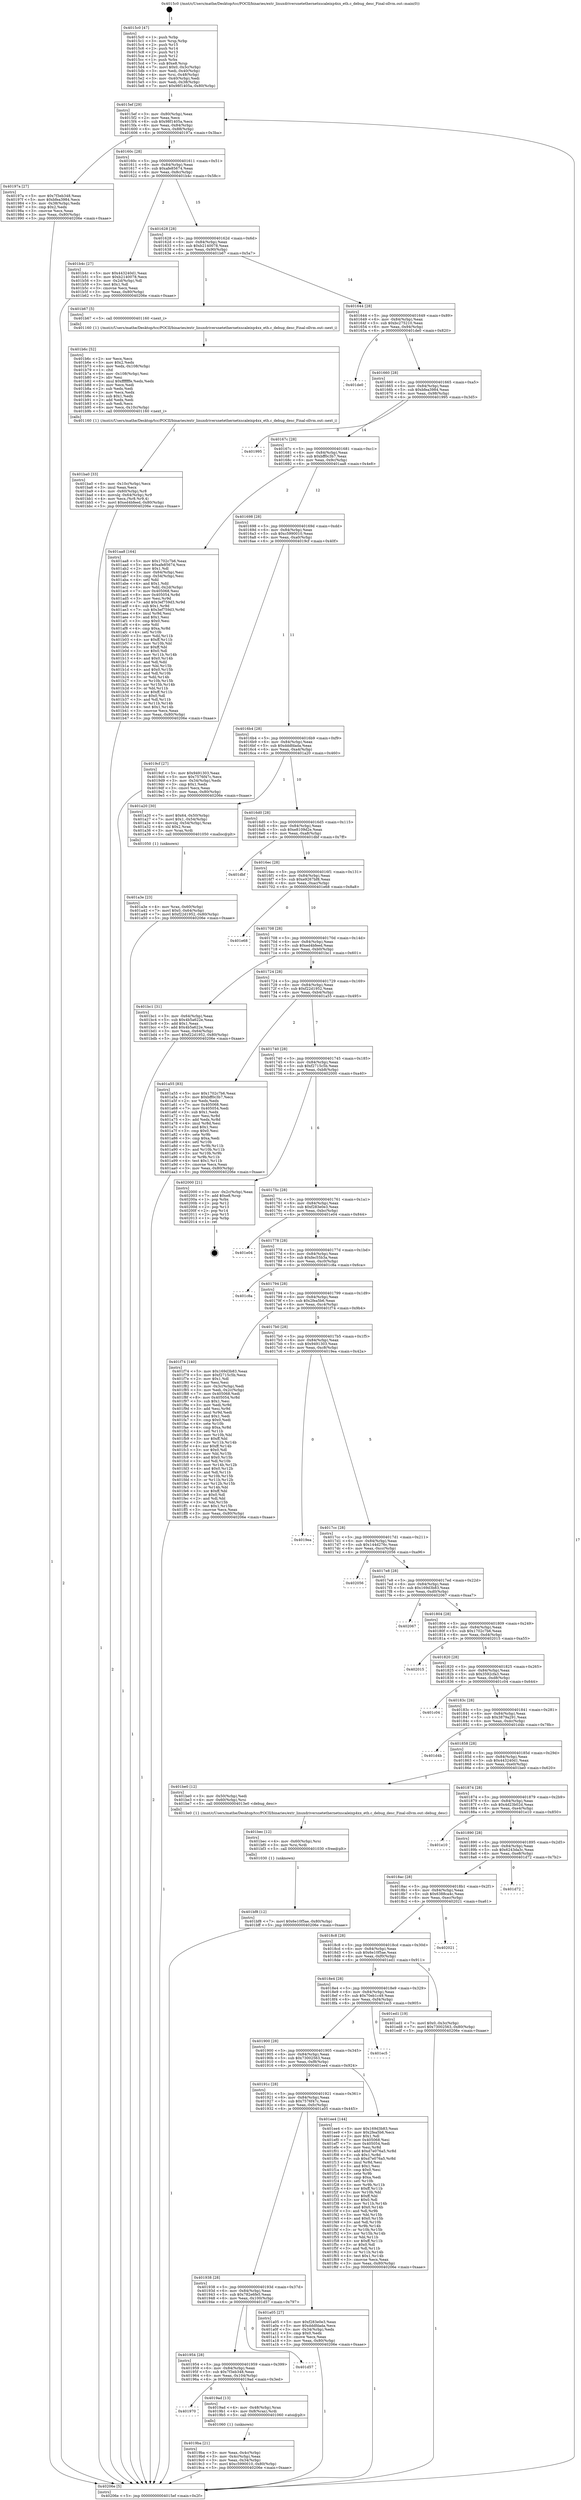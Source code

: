 digraph "0x4015c0" {
  label = "0x4015c0 (/mnt/c/Users/mathe/Desktop/tcc/POCII/binaries/extr_linuxdriversnetethernetxscaleixp4xx_eth.c_debug_desc_Final-ollvm.out::main(0))"
  labelloc = "t"
  node[shape=record]

  Entry [label="",width=0.3,height=0.3,shape=circle,fillcolor=black,style=filled]
  "0x4015ef" [label="{
     0x4015ef [29]\l
     | [instrs]\l
     &nbsp;&nbsp;0x4015ef \<+3\>: mov -0x80(%rbp),%eax\l
     &nbsp;&nbsp;0x4015f2 \<+2\>: mov %eax,%ecx\l
     &nbsp;&nbsp;0x4015f4 \<+6\>: sub $0x98f1405a,%ecx\l
     &nbsp;&nbsp;0x4015fa \<+6\>: mov %eax,-0x84(%rbp)\l
     &nbsp;&nbsp;0x401600 \<+6\>: mov %ecx,-0x88(%rbp)\l
     &nbsp;&nbsp;0x401606 \<+6\>: je 000000000040197a \<main+0x3ba\>\l
  }"]
  "0x40197a" [label="{
     0x40197a [27]\l
     | [instrs]\l
     &nbsp;&nbsp;0x40197a \<+5\>: mov $0x7f3eb348,%eax\l
     &nbsp;&nbsp;0x40197f \<+5\>: mov $0xbfea3984,%ecx\l
     &nbsp;&nbsp;0x401984 \<+3\>: mov -0x38(%rbp),%edx\l
     &nbsp;&nbsp;0x401987 \<+3\>: cmp $0x2,%edx\l
     &nbsp;&nbsp;0x40198a \<+3\>: cmovne %ecx,%eax\l
     &nbsp;&nbsp;0x40198d \<+3\>: mov %eax,-0x80(%rbp)\l
     &nbsp;&nbsp;0x401990 \<+5\>: jmp 000000000040206e \<main+0xaae\>\l
  }"]
  "0x40160c" [label="{
     0x40160c [28]\l
     | [instrs]\l
     &nbsp;&nbsp;0x40160c \<+5\>: jmp 0000000000401611 \<main+0x51\>\l
     &nbsp;&nbsp;0x401611 \<+6\>: mov -0x84(%rbp),%eax\l
     &nbsp;&nbsp;0x401617 \<+5\>: sub $0xafe85674,%eax\l
     &nbsp;&nbsp;0x40161c \<+6\>: mov %eax,-0x8c(%rbp)\l
     &nbsp;&nbsp;0x401622 \<+6\>: je 0000000000401b4c \<main+0x58c\>\l
  }"]
  "0x40206e" [label="{
     0x40206e [5]\l
     | [instrs]\l
     &nbsp;&nbsp;0x40206e \<+5\>: jmp 00000000004015ef \<main+0x2f\>\l
  }"]
  "0x4015c0" [label="{
     0x4015c0 [47]\l
     | [instrs]\l
     &nbsp;&nbsp;0x4015c0 \<+1\>: push %rbp\l
     &nbsp;&nbsp;0x4015c1 \<+3\>: mov %rsp,%rbp\l
     &nbsp;&nbsp;0x4015c4 \<+2\>: push %r15\l
     &nbsp;&nbsp;0x4015c6 \<+2\>: push %r14\l
     &nbsp;&nbsp;0x4015c8 \<+2\>: push %r13\l
     &nbsp;&nbsp;0x4015ca \<+2\>: push %r12\l
     &nbsp;&nbsp;0x4015cc \<+1\>: push %rbx\l
     &nbsp;&nbsp;0x4015cd \<+7\>: sub $0xe8,%rsp\l
     &nbsp;&nbsp;0x4015d4 \<+7\>: movl $0x0,-0x3c(%rbp)\l
     &nbsp;&nbsp;0x4015db \<+3\>: mov %edi,-0x40(%rbp)\l
     &nbsp;&nbsp;0x4015de \<+4\>: mov %rsi,-0x48(%rbp)\l
     &nbsp;&nbsp;0x4015e2 \<+3\>: mov -0x40(%rbp),%edi\l
     &nbsp;&nbsp;0x4015e5 \<+3\>: mov %edi,-0x38(%rbp)\l
     &nbsp;&nbsp;0x4015e8 \<+7\>: movl $0x98f1405a,-0x80(%rbp)\l
  }"]
  Exit [label="",width=0.3,height=0.3,shape=circle,fillcolor=black,style=filled,peripheries=2]
  "0x401b4c" [label="{
     0x401b4c [27]\l
     | [instrs]\l
     &nbsp;&nbsp;0x401b4c \<+5\>: mov $0x443240d1,%eax\l
     &nbsp;&nbsp;0x401b51 \<+5\>: mov $0xb2140078,%ecx\l
     &nbsp;&nbsp;0x401b56 \<+3\>: mov -0x2d(%rbp),%dl\l
     &nbsp;&nbsp;0x401b59 \<+3\>: test $0x1,%dl\l
     &nbsp;&nbsp;0x401b5c \<+3\>: cmovne %ecx,%eax\l
     &nbsp;&nbsp;0x401b5f \<+3\>: mov %eax,-0x80(%rbp)\l
     &nbsp;&nbsp;0x401b62 \<+5\>: jmp 000000000040206e \<main+0xaae\>\l
  }"]
  "0x401628" [label="{
     0x401628 [28]\l
     | [instrs]\l
     &nbsp;&nbsp;0x401628 \<+5\>: jmp 000000000040162d \<main+0x6d\>\l
     &nbsp;&nbsp;0x40162d \<+6\>: mov -0x84(%rbp),%eax\l
     &nbsp;&nbsp;0x401633 \<+5\>: sub $0xb2140078,%eax\l
     &nbsp;&nbsp;0x401638 \<+6\>: mov %eax,-0x90(%rbp)\l
     &nbsp;&nbsp;0x40163e \<+6\>: je 0000000000401b67 \<main+0x5a7\>\l
  }"]
  "0x401bf8" [label="{
     0x401bf8 [12]\l
     | [instrs]\l
     &nbsp;&nbsp;0x401bf8 \<+7\>: movl $0x6e10f5ae,-0x80(%rbp)\l
     &nbsp;&nbsp;0x401bff \<+5\>: jmp 000000000040206e \<main+0xaae\>\l
  }"]
  "0x401b67" [label="{
     0x401b67 [5]\l
     | [instrs]\l
     &nbsp;&nbsp;0x401b67 \<+5\>: call 0000000000401160 \<next_i\>\l
     | [calls]\l
     &nbsp;&nbsp;0x401160 \{1\} (/mnt/c/Users/mathe/Desktop/tcc/POCII/binaries/extr_linuxdriversnetethernetxscaleixp4xx_eth.c_debug_desc_Final-ollvm.out::next_i)\l
  }"]
  "0x401644" [label="{
     0x401644 [28]\l
     | [instrs]\l
     &nbsp;&nbsp;0x401644 \<+5\>: jmp 0000000000401649 \<main+0x89\>\l
     &nbsp;&nbsp;0x401649 \<+6\>: mov -0x84(%rbp),%eax\l
     &nbsp;&nbsp;0x40164f \<+5\>: sub $0xbc275210,%eax\l
     &nbsp;&nbsp;0x401654 \<+6\>: mov %eax,-0x94(%rbp)\l
     &nbsp;&nbsp;0x40165a \<+6\>: je 0000000000401de0 \<main+0x820\>\l
  }"]
  "0x401bec" [label="{
     0x401bec [12]\l
     | [instrs]\l
     &nbsp;&nbsp;0x401bec \<+4\>: mov -0x60(%rbp),%rsi\l
     &nbsp;&nbsp;0x401bf0 \<+3\>: mov %rsi,%rdi\l
     &nbsp;&nbsp;0x401bf3 \<+5\>: call 0000000000401030 \<free@plt\>\l
     | [calls]\l
     &nbsp;&nbsp;0x401030 \{1\} (unknown)\l
  }"]
  "0x401de0" [label="{
     0x401de0\l
  }", style=dashed]
  "0x401660" [label="{
     0x401660 [28]\l
     | [instrs]\l
     &nbsp;&nbsp;0x401660 \<+5\>: jmp 0000000000401665 \<main+0xa5\>\l
     &nbsp;&nbsp;0x401665 \<+6\>: mov -0x84(%rbp),%eax\l
     &nbsp;&nbsp;0x40166b \<+5\>: sub $0xbfea3984,%eax\l
     &nbsp;&nbsp;0x401670 \<+6\>: mov %eax,-0x98(%rbp)\l
     &nbsp;&nbsp;0x401676 \<+6\>: je 0000000000401995 \<main+0x3d5\>\l
  }"]
  "0x401ba0" [label="{
     0x401ba0 [33]\l
     | [instrs]\l
     &nbsp;&nbsp;0x401ba0 \<+6\>: mov -0x10c(%rbp),%ecx\l
     &nbsp;&nbsp;0x401ba6 \<+3\>: imul %eax,%ecx\l
     &nbsp;&nbsp;0x401ba9 \<+4\>: mov -0x60(%rbp),%r8\l
     &nbsp;&nbsp;0x401bad \<+4\>: movslq -0x64(%rbp),%r9\l
     &nbsp;&nbsp;0x401bb1 \<+4\>: mov %ecx,(%r8,%r9,4)\l
     &nbsp;&nbsp;0x401bb5 \<+7\>: movl $0xed4bfeed,-0x80(%rbp)\l
     &nbsp;&nbsp;0x401bbc \<+5\>: jmp 000000000040206e \<main+0xaae\>\l
  }"]
  "0x401995" [label="{
     0x401995\l
  }", style=dashed]
  "0x40167c" [label="{
     0x40167c [28]\l
     | [instrs]\l
     &nbsp;&nbsp;0x40167c \<+5\>: jmp 0000000000401681 \<main+0xc1\>\l
     &nbsp;&nbsp;0x401681 \<+6\>: mov -0x84(%rbp),%eax\l
     &nbsp;&nbsp;0x401687 \<+5\>: sub $0xbff0c3b7,%eax\l
     &nbsp;&nbsp;0x40168c \<+6\>: mov %eax,-0x9c(%rbp)\l
     &nbsp;&nbsp;0x401692 \<+6\>: je 0000000000401aa8 \<main+0x4e8\>\l
  }"]
  "0x401b6c" [label="{
     0x401b6c [52]\l
     | [instrs]\l
     &nbsp;&nbsp;0x401b6c \<+2\>: xor %ecx,%ecx\l
     &nbsp;&nbsp;0x401b6e \<+5\>: mov $0x2,%edx\l
     &nbsp;&nbsp;0x401b73 \<+6\>: mov %edx,-0x108(%rbp)\l
     &nbsp;&nbsp;0x401b79 \<+1\>: cltd\l
     &nbsp;&nbsp;0x401b7a \<+6\>: mov -0x108(%rbp),%esi\l
     &nbsp;&nbsp;0x401b80 \<+2\>: idiv %esi\l
     &nbsp;&nbsp;0x401b82 \<+6\>: imul $0xfffffffe,%edx,%edx\l
     &nbsp;&nbsp;0x401b88 \<+2\>: mov %ecx,%edi\l
     &nbsp;&nbsp;0x401b8a \<+2\>: sub %edx,%edi\l
     &nbsp;&nbsp;0x401b8c \<+2\>: mov %ecx,%edx\l
     &nbsp;&nbsp;0x401b8e \<+3\>: sub $0x1,%edx\l
     &nbsp;&nbsp;0x401b91 \<+2\>: add %edx,%edi\l
     &nbsp;&nbsp;0x401b93 \<+2\>: sub %edi,%ecx\l
     &nbsp;&nbsp;0x401b95 \<+6\>: mov %ecx,-0x10c(%rbp)\l
     &nbsp;&nbsp;0x401b9b \<+5\>: call 0000000000401160 \<next_i\>\l
     | [calls]\l
     &nbsp;&nbsp;0x401160 \{1\} (/mnt/c/Users/mathe/Desktop/tcc/POCII/binaries/extr_linuxdriversnetethernetxscaleixp4xx_eth.c_debug_desc_Final-ollvm.out::next_i)\l
  }"]
  "0x401aa8" [label="{
     0x401aa8 [164]\l
     | [instrs]\l
     &nbsp;&nbsp;0x401aa8 \<+5\>: mov $0x1702c7b6,%eax\l
     &nbsp;&nbsp;0x401aad \<+5\>: mov $0xafe85674,%ecx\l
     &nbsp;&nbsp;0x401ab2 \<+2\>: mov $0x1,%dl\l
     &nbsp;&nbsp;0x401ab4 \<+3\>: mov -0x64(%rbp),%esi\l
     &nbsp;&nbsp;0x401ab7 \<+3\>: cmp -0x54(%rbp),%esi\l
     &nbsp;&nbsp;0x401aba \<+4\>: setl %dil\l
     &nbsp;&nbsp;0x401abe \<+4\>: and $0x1,%dil\l
     &nbsp;&nbsp;0x401ac2 \<+4\>: mov %dil,-0x2d(%rbp)\l
     &nbsp;&nbsp;0x401ac6 \<+7\>: mov 0x405068,%esi\l
     &nbsp;&nbsp;0x401acd \<+8\>: mov 0x405054,%r8d\l
     &nbsp;&nbsp;0x401ad5 \<+3\>: mov %esi,%r9d\l
     &nbsp;&nbsp;0x401ad8 \<+7\>: add $0x3ef759d3,%r9d\l
     &nbsp;&nbsp;0x401adf \<+4\>: sub $0x1,%r9d\l
     &nbsp;&nbsp;0x401ae3 \<+7\>: sub $0x3ef759d3,%r9d\l
     &nbsp;&nbsp;0x401aea \<+4\>: imul %r9d,%esi\l
     &nbsp;&nbsp;0x401aee \<+3\>: and $0x1,%esi\l
     &nbsp;&nbsp;0x401af1 \<+3\>: cmp $0x0,%esi\l
     &nbsp;&nbsp;0x401af4 \<+4\>: sete %dil\l
     &nbsp;&nbsp;0x401af8 \<+4\>: cmp $0xa,%r8d\l
     &nbsp;&nbsp;0x401afc \<+4\>: setl %r10b\l
     &nbsp;&nbsp;0x401b00 \<+3\>: mov %dil,%r11b\l
     &nbsp;&nbsp;0x401b03 \<+4\>: xor $0xff,%r11b\l
     &nbsp;&nbsp;0x401b07 \<+3\>: mov %r10b,%bl\l
     &nbsp;&nbsp;0x401b0a \<+3\>: xor $0xff,%bl\l
     &nbsp;&nbsp;0x401b0d \<+3\>: xor $0x0,%dl\l
     &nbsp;&nbsp;0x401b10 \<+3\>: mov %r11b,%r14b\l
     &nbsp;&nbsp;0x401b13 \<+4\>: and $0x0,%r14b\l
     &nbsp;&nbsp;0x401b17 \<+3\>: and %dl,%dil\l
     &nbsp;&nbsp;0x401b1a \<+3\>: mov %bl,%r15b\l
     &nbsp;&nbsp;0x401b1d \<+4\>: and $0x0,%r15b\l
     &nbsp;&nbsp;0x401b21 \<+3\>: and %dl,%r10b\l
     &nbsp;&nbsp;0x401b24 \<+3\>: or %dil,%r14b\l
     &nbsp;&nbsp;0x401b27 \<+3\>: or %r10b,%r15b\l
     &nbsp;&nbsp;0x401b2a \<+3\>: xor %r15b,%r14b\l
     &nbsp;&nbsp;0x401b2d \<+3\>: or %bl,%r11b\l
     &nbsp;&nbsp;0x401b30 \<+4\>: xor $0xff,%r11b\l
     &nbsp;&nbsp;0x401b34 \<+3\>: or $0x0,%dl\l
     &nbsp;&nbsp;0x401b37 \<+3\>: and %dl,%r11b\l
     &nbsp;&nbsp;0x401b3a \<+3\>: or %r11b,%r14b\l
     &nbsp;&nbsp;0x401b3d \<+4\>: test $0x1,%r14b\l
     &nbsp;&nbsp;0x401b41 \<+3\>: cmovne %ecx,%eax\l
     &nbsp;&nbsp;0x401b44 \<+3\>: mov %eax,-0x80(%rbp)\l
     &nbsp;&nbsp;0x401b47 \<+5\>: jmp 000000000040206e \<main+0xaae\>\l
  }"]
  "0x401698" [label="{
     0x401698 [28]\l
     | [instrs]\l
     &nbsp;&nbsp;0x401698 \<+5\>: jmp 000000000040169d \<main+0xdd\>\l
     &nbsp;&nbsp;0x40169d \<+6\>: mov -0x84(%rbp),%eax\l
     &nbsp;&nbsp;0x4016a3 \<+5\>: sub $0xc5990010,%eax\l
     &nbsp;&nbsp;0x4016a8 \<+6\>: mov %eax,-0xa0(%rbp)\l
     &nbsp;&nbsp;0x4016ae \<+6\>: je 00000000004019cf \<main+0x40f\>\l
  }"]
  "0x401a3e" [label="{
     0x401a3e [23]\l
     | [instrs]\l
     &nbsp;&nbsp;0x401a3e \<+4\>: mov %rax,-0x60(%rbp)\l
     &nbsp;&nbsp;0x401a42 \<+7\>: movl $0x0,-0x64(%rbp)\l
     &nbsp;&nbsp;0x401a49 \<+7\>: movl $0xf22d1952,-0x80(%rbp)\l
     &nbsp;&nbsp;0x401a50 \<+5\>: jmp 000000000040206e \<main+0xaae\>\l
  }"]
  "0x4019cf" [label="{
     0x4019cf [27]\l
     | [instrs]\l
     &nbsp;&nbsp;0x4019cf \<+5\>: mov $0x9491303,%eax\l
     &nbsp;&nbsp;0x4019d4 \<+5\>: mov $0x7576f47c,%ecx\l
     &nbsp;&nbsp;0x4019d9 \<+3\>: mov -0x34(%rbp),%edx\l
     &nbsp;&nbsp;0x4019dc \<+3\>: cmp $0x1,%edx\l
     &nbsp;&nbsp;0x4019df \<+3\>: cmovl %ecx,%eax\l
     &nbsp;&nbsp;0x4019e2 \<+3\>: mov %eax,-0x80(%rbp)\l
     &nbsp;&nbsp;0x4019e5 \<+5\>: jmp 000000000040206e \<main+0xaae\>\l
  }"]
  "0x4016b4" [label="{
     0x4016b4 [28]\l
     | [instrs]\l
     &nbsp;&nbsp;0x4016b4 \<+5\>: jmp 00000000004016b9 \<main+0xf9\>\l
     &nbsp;&nbsp;0x4016b9 \<+6\>: mov -0x84(%rbp),%eax\l
     &nbsp;&nbsp;0x4016bf \<+5\>: sub $0xdddfdada,%eax\l
     &nbsp;&nbsp;0x4016c4 \<+6\>: mov %eax,-0xa4(%rbp)\l
     &nbsp;&nbsp;0x4016ca \<+6\>: je 0000000000401a20 \<main+0x460\>\l
  }"]
  "0x4019ba" [label="{
     0x4019ba [21]\l
     | [instrs]\l
     &nbsp;&nbsp;0x4019ba \<+3\>: mov %eax,-0x4c(%rbp)\l
     &nbsp;&nbsp;0x4019bd \<+3\>: mov -0x4c(%rbp),%eax\l
     &nbsp;&nbsp;0x4019c0 \<+3\>: mov %eax,-0x34(%rbp)\l
     &nbsp;&nbsp;0x4019c3 \<+7\>: movl $0xc5990010,-0x80(%rbp)\l
     &nbsp;&nbsp;0x4019ca \<+5\>: jmp 000000000040206e \<main+0xaae\>\l
  }"]
  "0x401a20" [label="{
     0x401a20 [30]\l
     | [instrs]\l
     &nbsp;&nbsp;0x401a20 \<+7\>: movl $0x64,-0x50(%rbp)\l
     &nbsp;&nbsp;0x401a27 \<+7\>: movl $0x1,-0x54(%rbp)\l
     &nbsp;&nbsp;0x401a2e \<+4\>: movslq -0x54(%rbp),%rax\l
     &nbsp;&nbsp;0x401a32 \<+4\>: shl $0x2,%rax\l
     &nbsp;&nbsp;0x401a36 \<+3\>: mov %rax,%rdi\l
     &nbsp;&nbsp;0x401a39 \<+5\>: call 0000000000401050 \<malloc@plt\>\l
     | [calls]\l
     &nbsp;&nbsp;0x401050 \{1\} (unknown)\l
  }"]
  "0x4016d0" [label="{
     0x4016d0 [28]\l
     | [instrs]\l
     &nbsp;&nbsp;0x4016d0 \<+5\>: jmp 00000000004016d5 \<main+0x115\>\l
     &nbsp;&nbsp;0x4016d5 \<+6\>: mov -0x84(%rbp),%eax\l
     &nbsp;&nbsp;0x4016db \<+5\>: sub $0xe8109d2e,%eax\l
     &nbsp;&nbsp;0x4016e0 \<+6\>: mov %eax,-0xa8(%rbp)\l
     &nbsp;&nbsp;0x4016e6 \<+6\>: je 0000000000401dbf \<main+0x7ff\>\l
  }"]
  "0x401970" [label="{
     0x401970\l
  }", style=dashed]
  "0x401dbf" [label="{
     0x401dbf\l
  }", style=dashed]
  "0x4016ec" [label="{
     0x4016ec [28]\l
     | [instrs]\l
     &nbsp;&nbsp;0x4016ec \<+5\>: jmp 00000000004016f1 \<main+0x131\>\l
     &nbsp;&nbsp;0x4016f1 \<+6\>: mov -0x84(%rbp),%eax\l
     &nbsp;&nbsp;0x4016f7 \<+5\>: sub $0xe9267bf8,%eax\l
     &nbsp;&nbsp;0x4016fc \<+6\>: mov %eax,-0xac(%rbp)\l
     &nbsp;&nbsp;0x401702 \<+6\>: je 0000000000401e68 \<main+0x8a8\>\l
  }"]
  "0x4019ad" [label="{
     0x4019ad [13]\l
     | [instrs]\l
     &nbsp;&nbsp;0x4019ad \<+4\>: mov -0x48(%rbp),%rax\l
     &nbsp;&nbsp;0x4019b1 \<+4\>: mov 0x8(%rax),%rdi\l
     &nbsp;&nbsp;0x4019b5 \<+5\>: call 0000000000401060 \<atoi@plt\>\l
     | [calls]\l
     &nbsp;&nbsp;0x401060 \{1\} (unknown)\l
  }"]
  "0x401e68" [label="{
     0x401e68\l
  }", style=dashed]
  "0x401708" [label="{
     0x401708 [28]\l
     | [instrs]\l
     &nbsp;&nbsp;0x401708 \<+5\>: jmp 000000000040170d \<main+0x14d\>\l
     &nbsp;&nbsp;0x40170d \<+6\>: mov -0x84(%rbp),%eax\l
     &nbsp;&nbsp;0x401713 \<+5\>: sub $0xed4bfeed,%eax\l
     &nbsp;&nbsp;0x401718 \<+6\>: mov %eax,-0xb0(%rbp)\l
     &nbsp;&nbsp;0x40171e \<+6\>: je 0000000000401bc1 \<main+0x601\>\l
  }"]
  "0x401954" [label="{
     0x401954 [28]\l
     | [instrs]\l
     &nbsp;&nbsp;0x401954 \<+5\>: jmp 0000000000401959 \<main+0x399\>\l
     &nbsp;&nbsp;0x401959 \<+6\>: mov -0x84(%rbp),%eax\l
     &nbsp;&nbsp;0x40195f \<+5\>: sub $0x7f3eb348,%eax\l
     &nbsp;&nbsp;0x401964 \<+6\>: mov %eax,-0x104(%rbp)\l
     &nbsp;&nbsp;0x40196a \<+6\>: je 00000000004019ad \<main+0x3ed\>\l
  }"]
  "0x401bc1" [label="{
     0x401bc1 [31]\l
     | [instrs]\l
     &nbsp;&nbsp;0x401bc1 \<+3\>: mov -0x64(%rbp),%eax\l
     &nbsp;&nbsp;0x401bc4 \<+5\>: sub $0x4b5a622e,%eax\l
     &nbsp;&nbsp;0x401bc9 \<+3\>: add $0x1,%eax\l
     &nbsp;&nbsp;0x401bcc \<+5\>: add $0x4b5a622e,%eax\l
     &nbsp;&nbsp;0x401bd1 \<+3\>: mov %eax,-0x64(%rbp)\l
     &nbsp;&nbsp;0x401bd4 \<+7\>: movl $0xf22d1952,-0x80(%rbp)\l
     &nbsp;&nbsp;0x401bdb \<+5\>: jmp 000000000040206e \<main+0xaae\>\l
  }"]
  "0x401724" [label="{
     0x401724 [28]\l
     | [instrs]\l
     &nbsp;&nbsp;0x401724 \<+5\>: jmp 0000000000401729 \<main+0x169\>\l
     &nbsp;&nbsp;0x401729 \<+6\>: mov -0x84(%rbp),%eax\l
     &nbsp;&nbsp;0x40172f \<+5\>: sub $0xf22d1952,%eax\l
     &nbsp;&nbsp;0x401734 \<+6\>: mov %eax,-0xb4(%rbp)\l
     &nbsp;&nbsp;0x40173a \<+6\>: je 0000000000401a55 \<main+0x495\>\l
  }"]
  "0x401d57" [label="{
     0x401d57\l
  }", style=dashed]
  "0x401a55" [label="{
     0x401a55 [83]\l
     | [instrs]\l
     &nbsp;&nbsp;0x401a55 \<+5\>: mov $0x1702c7b6,%eax\l
     &nbsp;&nbsp;0x401a5a \<+5\>: mov $0xbff0c3b7,%ecx\l
     &nbsp;&nbsp;0x401a5f \<+2\>: xor %edx,%edx\l
     &nbsp;&nbsp;0x401a61 \<+7\>: mov 0x405068,%esi\l
     &nbsp;&nbsp;0x401a68 \<+7\>: mov 0x405054,%edi\l
     &nbsp;&nbsp;0x401a6f \<+3\>: sub $0x1,%edx\l
     &nbsp;&nbsp;0x401a72 \<+3\>: mov %esi,%r8d\l
     &nbsp;&nbsp;0x401a75 \<+3\>: add %edx,%r8d\l
     &nbsp;&nbsp;0x401a78 \<+4\>: imul %r8d,%esi\l
     &nbsp;&nbsp;0x401a7c \<+3\>: and $0x1,%esi\l
     &nbsp;&nbsp;0x401a7f \<+3\>: cmp $0x0,%esi\l
     &nbsp;&nbsp;0x401a82 \<+4\>: sete %r9b\l
     &nbsp;&nbsp;0x401a86 \<+3\>: cmp $0xa,%edi\l
     &nbsp;&nbsp;0x401a89 \<+4\>: setl %r10b\l
     &nbsp;&nbsp;0x401a8d \<+3\>: mov %r9b,%r11b\l
     &nbsp;&nbsp;0x401a90 \<+3\>: and %r10b,%r11b\l
     &nbsp;&nbsp;0x401a93 \<+3\>: xor %r10b,%r9b\l
     &nbsp;&nbsp;0x401a96 \<+3\>: or %r9b,%r11b\l
     &nbsp;&nbsp;0x401a99 \<+4\>: test $0x1,%r11b\l
     &nbsp;&nbsp;0x401a9d \<+3\>: cmovne %ecx,%eax\l
     &nbsp;&nbsp;0x401aa0 \<+3\>: mov %eax,-0x80(%rbp)\l
     &nbsp;&nbsp;0x401aa3 \<+5\>: jmp 000000000040206e \<main+0xaae\>\l
  }"]
  "0x401740" [label="{
     0x401740 [28]\l
     | [instrs]\l
     &nbsp;&nbsp;0x401740 \<+5\>: jmp 0000000000401745 \<main+0x185\>\l
     &nbsp;&nbsp;0x401745 \<+6\>: mov -0x84(%rbp),%eax\l
     &nbsp;&nbsp;0x40174b \<+5\>: sub $0xf2715c5b,%eax\l
     &nbsp;&nbsp;0x401750 \<+6\>: mov %eax,-0xb8(%rbp)\l
     &nbsp;&nbsp;0x401756 \<+6\>: je 0000000000402000 \<main+0xa40\>\l
  }"]
  "0x401938" [label="{
     0x401938 [28]\l
     | [instrs]\l
     &nbsp;&nbsp;0x401938 \<+5\>: jmp 000000000040193d \<main+0x37d\>\l
     &nbsp;&nbsp;0x40193d \<+6\>: mov -0x84(%rbp),%eax\l
     &nbsp;&nbsp;0x401943 \<+5\>: sub $0x782e6fe5,%eax\l
     &nbsp;&nbsp;0x401948 \<+6\>: mov %eax,-0x100(%rbp)\l
     &nbsp;&nbsp;0x40194e \<+6\>: je 0000000000401d57 \<main+0x797\>\l
  }"]
  "0x402000" [label="{
     0x402000 [21]\l
     | [instrs]\l
     &nbsp;&nbsp;0x402000 \<+3\>: mov -0x2c(%rbp),%eax\l
     &nbsp;&nbsp;0x402003 \<+7\>: add $0xe8,%rsp\l
     &nbsp;&nbsp;0x40200a \<+1\>: pop %rbx\l
     &nbsp;&nbsp;0x40200b \<+2\>: pop %r12\l
     &nbsp;&nbsp;0x40200d \<+2\>: pop %r13\l
     &nbsp;&nbsp;0x40200f \<+2\>: pop %r14\l
     &nbsp;&nbsp;0x402011 \<+2\>: pop %r15\l
     &nbsp;&nbsp;0x402013 \<+1\>: pop %rbp\l
     &nbsp;&nbsp;0x402014 \<+1\>: ret\l
  }"]
  "0x40175c" [label="{
     0x40175c [28]\l
     | [instrs]\l
     &nbsp;&nbsp;0x40175c \<+5\>: jmp 0000000000401761 \<main+0x1a1\>\l
     &nbsp;&nbsp;0x401761 \<+6\>: mov -0x84(%rbp),%eax\l
     &nbsp;&nbsp;0x401767 \<+5\>: sub $0xf283e0e3,%eax\l
     &nbsp;&nbsp;0x40176c \<+6\>: mov %eax,-0xbc(%rbp)\l
     &nbsp;&nbsp;0x401772 \<+6\>: je 0000000000401e04 \<main+0x844\>\l
  }"]
  "0x401a05" [label="{
     0x401a05 [27]\l
     | [instrs]\l
     &nbsp;&nbsp;0x401a05 \<+5\>: mov $0xf283e0e3,%eax\l
     &nbsp;&nbsp;0x401a0a \<+5\>: mov $0xdddfdada,%ecx\l
     &nbsp;&nbsp;0x401a0f \<+3\>: mov -0x34(%rbp),%edx\l
     &nbsp;&nbsp;0x401a12 \<+3\>: cmp $0x0,%edx\l
     &nbsp;&nbsp;0x401a15 \<+3\>: cmove %ecx,%eax\l
     &nbsp;&nbsp;0x401a18 \<+3\>: mov %eax,-0x80(%rbp)\l
     &nbsp;&nbsp;0x401a1b \<+5\>: jmp 000000000040206e \<main+0xaae\>\l
  }"]
  "0x401e04" [label="{
     0x401e04\l
  }", style=dashed]
  "0x401778" [label="{
     0x401778 [28]\l
     | [instrs]\l
     &nbsp;&nbsp;0x401778 \<+5\>: jmp 000000000040177d \<main+0x1bd\>\l
     &nbsp;&nbsp;0x40177d \<+6\>: mov -0x84(%rbp),%eax\l
     &nbsp;&nbsp;0x401783 \<+5\>: sub $0xfec55b3a,%eax\l
     &nbsp;&nbsp;0x401788 \<+6\>: mov %eax,-0xc0(%rbp)\l
     &nbsp;&nbsp;0x40178e \<+6\>: je 0000000000401c8a \<main+0x6ca\>\l
  }"]
  "0x40191c" [label="{
     0x40191c [28]\l
     | [instrs]\l
     &nbsp;&nbsp;0x40191c \<+5\>: jmp 0000000000401921 \<main+0x361\>\l
     &nbsp;&nbsp;0x401921 \<+6\>: mov -0x84(%rbp),%eax\l
     &nbsp;&nbsp;0x401927 \<+5\>: sub $0x7576f47c,%eax\l
     &nbsp;&nbsp;0x40192c \<+6\>: mov %eax,-0xfc(%rbp)\l
     &nbsp;&nbsp;0x401932 \<+6\>: je 0000000000401a05 \<main+0x445\>\l
  }"]
  "0x401c8a" [label="{
     0x401c8a\l
  }", style=dashed]
  "0x401794" [label="{
     0x401794 [28]\l
     | [instrs]\l
     &nbsp;&nbsp;0x401794 \<+5\>: jmp 0000000000401799 \<main+0x1d9\>\l
     &nbsp;&nbsp;0x401799 \<+6\>: mov -0x84(%rbp),%eax\l
     &nbsp;&nbsp;0x40179f \<+5\>: sub $0x2fea5b6,%eax\l
     &nbsp;&nbsp;0x4017a4 \<+6\>: mov %eax,-0xc4(%rbp)\l
     &nbsp;&nbsp;0x4017aa \<+6\>: je 0000000000401f74 \<main+0x9b4\>\l
  }"]
  "0x401ee4" [label="{
     0x401ee4 [144]\l
     | [instrs]\l
     &nbsp;&nbsp;0x401ee4 \<+5\>: mov $0x169d3b83,%eax\l
     &nbsp;&nbsp;0x401ee9 \<+5\>: mov $0x2fea5b6,%ecx\l
     &nbsp;&nbsp;0x401eee \<+2\>: mov $0x1,%dl\l
     &nbsp;&nbsp;0x401ef0 \<+7\>: mov 0x405068,%esi\l
     &nbsp;&nbsp;0x401ef7 \<+7\>: mov 0x405054,%edi\l
     &nbsp;&nbsp;0x401efe \<+3\>: mov %esi,%r8d\l
     &nbsp;&nbsp;0x401f01 \<+7\>: add $0xd7e076a5,%r8d\l
     &nbsp;&nbsp;0x401f08 \<+4\>: sub $0x1,%r8d\l
     &nbsp;&nbsp;0x401f0c \<+7\>: sub $0xd7e076a5,%r8d\l
     &nbsp;&nbsp;0x401f13 \<+4\>: imul %r8d,%esi\l
     &nbsp;&nbsp;0x401f17 \<+3\>: and $0x1,%esi\l
     &nbsp;&nbsp;0x401f1a \<+3\>: cmp $0x0,%esi\l
     &nbsp;&nbsp;0x401f1d \<+4\>: sete %r9b\l
     &nbsp;&nbsp;0x401f21 \<+3\>: cmp $0xa,%edi\l
     &nbsp;&nbsp;0x401f24 \<+4\>: setl %r10b\l
     &nbsp;&nbsp;0x401f28 \<+3\>: mov %r9b,%r11b\l
     &nbsp;&nbsp;0x401f2b \<+4\>: xor $0xff,%r11b\l
     &nbsp;&nbsp;0x401f2f \<+3\>: mov %r10b,%bl\l
     &nbsp;&nbsp;0x401f32 \<+3\>: xor $0xff,%bl\l
     &nbsp;&nbsp;0x401f35 \<+3\>: xor $0x0,%dl\l
     &nbsp;&nbsp;0x401f38 \<+3\>: mov %r11b,%r14b\l
     &nbsp;&nbsp;0x401f3b \<+4\>: and $0x0,%r14b\l
     &nbsp;&nbsp;0x401f3f \<+3\>: and %dl,%r9b\l
     &nbsp;&nbsp;0x401f42 \<+3\>: mov %bl,%r15b\l
     &nbsp;&nbsp;0x401f45 \<+4\>: and $0x0,%r15b\l
     &nbsp;&nbsp;0x401f49 \<+3\>: and %dl,%r10b\l
     &nbsp;&nbsp;0x401f4c \<+3\>: or %r9b,%r14b\l
     &nbsp;&nbsp;0x401f4f \<+3\>: or %r10b,%r15b\l
     &nbsp;&nbsp;0x401f52 \<+3\>: xor %r15b,%r14b\l
     &nbsp;&nbsp;0x401f55 \<+3\>: or %bl,%r11b\l
     &nbsp;&nbsp;0x401f58 \<+4\>: xor $0xff,%r11b\l
     &nbsp;&nbsp;0x401f5c \<+3\>: or $0x0,%dl\l
     &nbsp;&nbsp;0x401f5f \<+3\>: and %dl,%r11b\l
     &nbsp;&nbsp;0x401f62 \<+3\>: or %r11b,%r14b\l
     &nbsp;&nbsp;0x401f65 \<+4\>: test $0x1,%r14b\l
     &nbsp;&nbsp;0x401f69 \<+3\>: cmovne %ecx,%eax\l
     &nbsp;&nbsp;0x401f6c \<+3\>: mov %eax,-0x80(%rbp)\l
     &nbsp;&nbsp;0x401f6f \<+5\>: jmp 000000000040206e \<main+0xaae\>\l
  }"]
  "0x401f74" [label="{
     0x401f74 [140]\l
     | [instrs]\l
     &nbsp;&nbsp;0x401f74 \<+5\>: mov $0x169d3b83,%eax\l
     &nbsp;&nbsp;0x401f79 \<+5\>: mov $0xf2715c5b,%ecx\l
     &nbsp;&nbsp;0x401f7e \<+2\>: mov $0x1,%dl\l
     &nbsp;&nbsp;0x401f80 \<+2\>: xor %esi,%esi\l
     &nbsp;&nbsp;0x401f82 \<+3\>: mov -0x3c(%rbp),%edi\l
     &nbsp;&nbsp;0x401f85 \<+3\>: mov %edi,-0x2c(%rbp)\l
     &nbsp;&nbsp;0x401f88 \<+7\>: mov 0x405068,%edi\l
     &nbsp;&nbsp;0x401f8f \<+8\>: mov 0x405054,%r8d\l
     &nbsp;&nbsp;0x401f97 \<+3\>: sub $0x1,%esi\l
     &nbsp;&nbsp;0x401f9a \<+3\>: mov %edi,%r9d\l
     &nbsp;&nbsp;0x401f9d \<+3\>: add %esi,%r9d\l
     &nbsp;&nbsp;0x401fa0 \<+4\>: imul %r9d,%edi\l
     &nbsp;&nbsp;0x401fa4 \<+3\>: and $0x1,%edi\l
     &nbsp;&nbsp;0x401fa7 \<+3\>: cmp $0x0,%edi\l
     &nbsp;&nbsp;0x401faa \<+4\>: sete %r10b\l
     &nbsp;&nbsp;0x401fae \<+4\>: cmp $0xa,%r8d\l
     &nbsp;&nbsp;0x401fb2 \<+4\>: setl %r11b\l
     &nbsp;&nbsp;0x401fb6 \<+3\>: mov %r10b,%bl\l
     &nbsp;&nbsp;0x401fb9 \<+3\>: xor $0xff,%bl\l
     &nbsp;&nbsp;0x401fbc \<+3\>: mov %r11b,%r14b\l
     &nbsp;&nbsp;0x401fbf \<+4\>: xor $0xff,%r14b\l
     &nbsp;&nbsp;0x401fc3 \<+3\>: xor $0x0,%dl\l
     &nbsp;&nbsp;0x401fc6 \<+3\>: mov %bl,%r15b\l
     &nbsp;&nbsp;0x401fc9 \<+4\>: and $0x0,%r15b\l
     &nbsp;&nbsp;0x401fcd \<+3\>: and %dl,%r10b\l
     &nbsp;&nbsp;0x401fd0 \<+3\>: mov %r14b,%r12b\l
     &nbsp;&nbsp;0x401fd3 \<+4\>: and $0x0,%r12b\l
     &nbsp;&nbsp;0x401fd7 \<+3\>: and %dl,%r11b\l
     &nbsp;&nbsp;0x401fda \<+3\>: or %r10b,%r15b\l
     &nbsp;&nbsp;0x401fdd \<+3\>: or %r11b,%r12b\l
     &nbsp;&nbsp;0x401fe0 \<+3\>: xor %r12b,%r15b\l
     &nbsp;&nbsp;0x401fe3 \<+3\>: or %r14b,%bl\l
     &nbsp;&nbsp;0x401fe6 \<+3\>: xor $0xff,%bl\l
     &nbsp;&nbsp;0x401fe9 \<+3\>: or $0x0,%dl\l
     &nbsp;&nbsp;0x401fec \<+2\>: and %dl,%bl\l
     &nbsp;&nbsp;0x401fee \<+3\>: or %bl,%r15b\l
     &nbsp;&nbsp;0x401ff1 \<+4\>: test $0x1,%r15b\l
     &nbsp;&nbsp;0x401ff5 \<+3\>: cmovne %ecx,%eax\l
     &nbsp;&nbsp;0x401ff8 \<+3\>: mov %eax,-0x80(%rbp)\l
     &nbsp;&nbsp;0x401ffb \<+5\>: jmp 000000000040206e \<main+0xaae\>\l
  }"]
  "0x4017b0" [label="{
     0x4017b0 [28]\l
     | [instrs]\l
     &nbsp;&nbsp;0x4017b0 \<+5\>: jmp 00000000004017b5 \<main+0x1f5\>\l
     &nbsp;&nbsp;0x4017b5 \<+6\>: mov -0x84(%rbp),%eax\l
     &nbsp;&nbsp;0x4017bb \<+5\>: sub $0x9491303,%eax\l
     &nbsp;&nbsp;0x4017c0 \<+6\>: mov %eax,-0xc8(%rbp)\l
     &nbsp;&nbsp;0x4017c6 \<+6\>: je 00000000004019ea \<main+0x42a\>\l
  }"]
  "0x401900" [label="{
     0x401900 [28]\l
     | [instrs]\l
     &nbsp;&nbsp;0x401900 \<+5\>: jmp 0000000000401905 \<main+0x345\>\l
     &nbsp;&nbsp;0x401905 \<+6\>: mov -0x84(%rbp),%eax\l
     &nbsp;&nbsp;0x40190b \<+5\>: sub $0x73002563,%eax\l
     &nbsp;&nbsp;0x401910 \<+6\>: mov %eax,-0xf8(%rbp)\l
     &nbsp;&nbsp;0x401916 \<+6\>: je 0000000000401ee4 \<main+0x924\>\l
  }"]
  "0x4019ea" [label="{
     0x4019ea\l
  }", style=dashed]
  "0x4017cc" [label="{
     0x4017cc [28]\l
     | [instrs]\l
     &nbsp;&nbsp;0x4017cc \<+5\>: jmp 00000000004017d1 \<main+0x211\>\l
     &nbsp;&nbsp;0x4017d1 \<+6\>: mov -0x84(%rbp),%eax\l
     &nbsp;&nbsp;0x4017d7 \<+5\>: sub $0x144d276c,%eax\l
     &nbsp;&nbsp;0x4017dc \<+6\>: mov %eax,-0xcc(%rbp)\l
     &nbsp;&nbsp;0x4017e2 \<+6\>: je 0000000000402056 \<main+0xa96\>\l
  }"]
  "0x401ec5" [label="{
     0x401ec5\l
  }", style=dashed]
  "0x402056" [label="{
     0x402056\l
  }", style=dashed]
  "0x4017e8" [label="{
     0x4017e8 [28]\l
     | [instrs]\l
     &nbsp;&nbsp;0x4017e8 \<+5\>: jmp 00000000004017ed \<main+0x22d\>\l
     &nbsp;&nbsp;0x4017ed \<+6\>: mov -0x84(%rbp),%eax\l
     &nbsp;&nbsp;0x4017f3 \<+5\>: sub $0x169d3b83,%eax\l
     &nbsp;&nbsp;0x4017f8 \<+6\>: mov %eax,-0xd0(%rbp)\l
     &nbsp;&nbsp;0x4017fe \<+6\>: je 0000000000402067 \<main+0xaa7\>\l
  }"]
  "0x4018e4" [label="{
     0x4018e4 [28]\l
     | [instrs]\l
     &nbsp;&nbsp;0x4018e4 \<+5\>: jmp 00000000004018e9 \<main+0x329\>\l
     &nbsp;&nbsp;0x4018e9 \<+6\>: mov -0x84(%rbp),%eax\l
     &nbsp;&nbsp;0x4018ef \<+5\>: sub $0x70eb1c49,%eax\l
     &nbsp;&nbsp;0x4018f4 \<+6\>: mov %eax,-0xf4(%rbp)\l
     &nbsp;&nbsp;0x4018fa \<+6\>: je 0000000000401ec5 \<main+0x905\>\l
  }"]
  "0x402067" [label="{
     0x402067\l
  }", style=dashed]
  "0x401804" [label="{
     0x401804 [28]\l
     | [instrs]\l
     &nbsp;&nbsp;0x401804 \<+5\>: jmp 0000000000401809 \<main+0x249\>\l
     &nbsp;&nbsp;0x401809 \<+6\>: mov -0x84(%rbp),%eax\l
     &nbsp;&nbsp;0x40180f \<+5\>: sub $0x1702c7b6,%eax\l
     &nbsp;&nbsp;0x401814 \<+6\>: mov %eax,-0xd4(%rbp)\l
     &nbsp;&nbsp;0x40181a \<+6\>: je 0000000000402015 \<main+0xa55\>\l
  }"]
  "0x401ed1" [label="{
     0x401ed1 [19]\l
     | [instrs]\l
     &nbsp;&nbsp;0x401ed1 \<+7\>: movl $0x0,-0x3c(%rbp)\l
     &nbsp;&nbsp;0x401ed8 \<+7\>: movl $0x73002563,-0x80(%rbp)\l
     &nbsp;&nbsp;0x401edf \<+5\>: jmp 000000000040206e \<main+0xaae\>\l
  }"]
  "0x402015" [label="{
     0x402015\l
  }", style=dashed]
  "0x401820" [label="{
     0x401820 [28]\l
     | [instrs]\l
     &nbsp;&nbsp;0x401820 \<+5\>: jmp 0000000000401825 \<main+0x265\>\l
     &nbsp;&nbsp;0x401825 \<+6\>: mov -0x84(%rbp),%eax\l
     &nbsp;&nbsp;0x40182b \<+5\>: sub $0x3592cfa3,%eax\l
     &nbsp;&nbsp;0x401830 \<+6\>: mov %eax,-0xd8(%rbp)\l
     &nbsp;&nbsp;0x401836 \<+6\>: je 0000000000401c04 \<main+0x644\>\l
  }"]
  "0x4018c8" [label="{
     0x4018c8 [28]\l
     | [instrs]\l
     &nbsp;&nbsp;0x4018c8 \<+5\>: jmp 00000000004018cd \<main+0x30d\>\l
     &nbsp;&nbsp;0x4018cd \<+6\>: mov -0x84(%rbp),%eax\l
     &nbsp;&nbsp;0x4018d3 \<+5\>: sub $0x6e10f5ae,%eax\l
     &nbsp;&nbsp;0x4018d8 \<+6\>: mov %eax,-0xf0(%rbp)\l
     &nbsp;&nbsp;0x4018de \<+6\>: je 0000000000401ed1 \<main+0x911\>\l
  }"]
  "0x401c04" [label="{
     0x401c04\l
  }", style=dashed]
  "0x40183c" [label="{
     0x40183c [28]\l
     | [instrs]\l
     &nbsp;&nbsp;0x40183c \<+5\>: jmp 0000000000401841 \<main+0x281\>\l
     &nbsp;&nbsp;0x401841 \<+6\>: mov -0x84(%rbp),%eax\l
     &nbsp;&nbsp;0x401847 \<+5\>: sub $0x3879a291,%eax\l
     &nbsp;&nbsp;0x40184c \<+6\>: mov %eax,-0xdc(%rbp)\l
     &nbsp;&nbsp;0x401852 \<+6\>: je 0000000000401d4b \<main+0x78b\>\l
  }"]
  "0x402021" [label="{
     0x402021\l
  }", style=dashed]
  "0x401d4b" [label="{
     0x401d4b\l
  }", style=dashed]
  "0x401858" [label="{
     0x401858 [28]\l
     | [instrs]\l
     &nbsp;&nbsp;0x401858 \<+5\>: jmp 000000000040185d \<main+0x29d\>\l
     &nbsp;&nbsp;0x40185d \<+6\>: mov -0x84(%rbp),%eax\l
     &nbsp;&nbsp;0x401863 \<+5\>: sub $0x443240d1,%eax\l
     &nbsp;&nbsp;0x401868 \<+6\>: mov %eax,-0xe0(%rbp)\l
     &nbsp;&nbsp;0x40186e \<+6\>: je 0000000000401be0 \<main+0x620\>\l
  }"]
  "0x4018ac" [label="{
     0x4018ac [28]\l
     | [instrs]\l
     &nbsp;&nbsp;0x4018ac \<+5\>: jmp 00000000004018b1 \<main+0x2f1\>\l
     &nbsp;&nbsp;0x4018b1 \<+6\>: mov -0x84(%rbp),%eax\l
     &nbsp;&nbsp;0x4018b7 \<+5\>: sub $0x6388ca4c,%eax\l
     &nbsp;&nbsp;0x4018bc \<+6\>: mov %eax,-0xec(%rbp)\l
     &nbsp;&nbsp;0x4018c2 \<+6\>: je 0000000000402021 \<main+0xa61\>\l
  }"]
  "0x401be0" [label="{
     0x401be0 [12]\l
     | [instrs]\l
     &nbsp;&nbsp;0x401be0 \<+3\>: mov -0x50(%rbp),%edi\l
     &nbsp;&nbsp;0x401be3 \<+4\>: mov -0x60(%rbp),%rsi\l
     &nbsp;&nbsp;0x401be7 \<+5\>: call 00000000004013e0 \<debug_desc\>\l
     | [calls]\l
     &nbsp;&nbsp;0x4013e0 \{1\} (/mnt/c/Users/mathe/Desktop/tcc/POCII/binaries/extr_linuxdriversnetethernetxscaleixp4xx_eth.c_debug_desc_Final-ollvm.out::debug_desc)\l
  }"]
  "0x401874" [label="{
     0x401874 [28]\l
     | [instrs]\l
     &nbsp;&nbsp;0x401874 \<+5\>: jmp 0000000000401879 \<main+0x2b9\>\l
     &nbsp;&nbsp;0x401879 \<+6\>: mov -0x84(%rbp),%eax\l
     &nbsp;&nbsp;0x40187f \<+5\>: sub $0x4d23b02d,%eax\l
     &nbsp;&nbsp;0x401884 \<+6\>: mov %eax,-0xe4(%rbp)\l
     &nbsp;&nbsp;0x40188a \<+6\>: je 0000000000401e10 \<main+0x850\>\l
  }"]
  "0x401d72" [label="{
     0x401d72\l
  }", style=dashed]
  "0x401e10" [label="{
     0x401e10\l
  }", style=dashed]
  "0x401890" [label="{
     0x401890 [28]\l
     | [instrs]\l
     &nbsp;&nbsp;0x401890 \<+5\>: jmp 0000000000401895 \<main+0x2d5\>\l
     &nbsp;&nbsp;0x401895 \<+6\>: mov -0x84(%rbp),%eax\l
     &nbsp;&nbsp;0x40189b \<+5\>: sub $0x6243da3c,%eax\l
     &nbsp;&nbsp;0x4018a0 \<+6\>: mov %eax,-0xe8(%rbp)\l
     &nbsp;&nbsp;0x4018a6 \<+6\>: je 0000000000401d72 \<main+0x7b2\>\l
  }"]
  Entry -> "0x4015c0" [label=" 1"]
  "0x4015ef" -> "0x40197a" [label=" 1"]
  "0x4015ef" -> "0x40160c" [label=" 17"]
  "0x40197a" -> "0x40206e" [label=" 1"]
  "0x4015c0" -> "0x4015ef" [label=" 1"]
  "0x40206e" -> "0x4015ef" [label=" 17"]
  "0x402000" -> Exit [label=" 1"]
  "0x40160c" -> "0x401b4c" [label=" 2"]
  "0x40160c" -> "0x401628" [label=" 15"]
  "0x401f74" -> "0x40206e" [label=" 1"]
  "0x401628" -> "0x401b67" [label=" 1"]
  "0x401628" -> "0x401644" [label=" 14"]
  "0x401ee4" -> "0x40206e" [label=" 1"]
  "0x401644" -> "0x401de0" [label=" 0"]
  "0x401644" -> "0x401660" [label=" 14"]
  "0x401ed1" -> "0x40206e" [label=" 1"]
  "0x401660" -> "0x401995" [label=" 0"]
  "0x401660" -> "0x40167c" [label=" 14"]
  "0x401bf8" -> "0x40206e" [label=" 1"]
  "0x40167c" -> "0x401aa8" [label=" 2"]
  "0x40167c" -> "0x401698" [label=" 12"]
  "0x401bec" -> "0x401bf8" [label=" 1"]
  "0x401698" -> "0x4019cf" [label=" 1"]
  "0x401698" -> "0x4016b4" [label=" 11"]
  "0x401be0" -> "0x401bec" [label=" 1"]
  "0x4016b4" -> "0x401a20" [label=" 1"]
  "0x4016b4" -> "0x4016d0" [label=" 10"]
  "0x401bc1" -> "0x40206e" [label=" 1"]
  "0x4016d0" -> "0x401dbf" [label=" 0"]
  "0x4016d0" -> "0x4016ec" [label=" 10"]
  "0x401ba0" -> "0x40206e" [label=" 1"]
  "0x4016ec" -> "0x401e68" [label=" 0"]
  "0x4016ec" -> "0x401708" [label=" 10"]
  "0x401b6c" -> "0x401ba0" [label=" 1"]
  "0x401708" -> "0x401bc1" [label=" 1"]
  "0x401708" -> "0x401724" [label=" 9"]
  "0x401b4c" -> "0x40206e" [label=" 2"]
  "0x401724" -> "0x401a55" [label=" 2"]
  "0x401724" -> "0x401740" [label=" 7"]
  "0x401aa8" -> "0x40206e" [label=" 2"]
  "0x401740" -> "0x402000" [label=" 1"]
  "0x401740" -> "0x40175c" [label=" 6"]
  "0x401a3e" -> "0x40206e" [label=" 1"]
  "0x40175c" -> "0x401e04" [label=" 0"]
  "0x40175c" -> "0x401778" [label=" 6"]
  "0x401a20" -> "0x401a3e" [label=" 1"]
  "0x401778" -> "0x401c8a" [label=" 0"]
  "0x401778" -> "0x401794" [label=" 6"]
  "0x4019cf" -> "0x40206e" [label=" 1"]
  "0x401794" -> "0x401f74" [label=" 1"]
  "0x401794" -> "0x4017b0" [label=" 5"]
  "0x4019ba" -> "0x40206e" [label=" 1"]
  "0x4017b0" -> "0x4019ea" [label=" 0"]
  "0x4017b0" -> "0x4017cc" [label=" 5"]
  "0x401954" -> "0x401970" [label=" 0"]
  "0x4017cc" -> "0x402056" [label=" 0"]
  "0x4017cc" -> "0x4017e8" [label=" 5"]
  "0x401954" -> "0x4019ad" [label=" 1"]
  "0x4017e8" -> "0x402067" [label=" 0"]
  "0x4017e8" -> "0x401804" [label=" 5"]
  "0x401938" -> "0x401954" [label=" 1"]
  "0x401804" -> "0x402015" [label=" 0"]
  "0x401804" -> "0x401820" [label=" 5"]
  "0x401938" -> "0x401d57" [label=" 0"]
  "0x401820" -> "0x401c04" [label=" 0"]
  "0x401820" -> "0x40183c" [label=" 5"]
  "0x40191c" -> "0x401938" [label=" 1"]
  "0x40183c" -> "0x401d4b" [label=" 0"]
  "0x40183c" -> "0x401858" [label=" 5"]
  "0x40191c" -> "0x401a05" [label=" 1"]
  "0x401858" -> "0x401be0" [label=" 1"]
  "0x401858" -> "0x401874" [label=" 4"]
  "0x401900" -> "0x40191c" [label=" 2"]
  "0x401874" -> "0x401e10" [label=" 0"]
  "0x401874" -> "0x401890" [label=" 4"]
  "0x401900" -> "0x401ee4" [label=" 1"]
  "0x401890" -> "0x401d72" [label=" 0"]
  "0x401890" -> "0x4018ac" [label=" 4"]
  "0x401a05" -> "0x40206e" [label=" 1"]
  "0x4018ac" -> "0x402021" [label=" 0"]
  "0x4018ac" -> "0x4018c8" [label=" 4"]
  "0x401a55" -> "0x40206e" [label=" 2"]
  "0x4018c8" -> "0x401ed1" [label=" 1"]
  "0x4018c8" -> "0x4018e4" [label=" 3"]
  "0x401b67" -> "0x401b6c" [label=" 1"]
  "0x4018e4" -> "0x401ec5" [label=" 0"]
  "0x4018e4" -> "0x401900" [label=" 3"]
  "0x4019ad" -> "0x4019ba" [label=" 1"]
}
